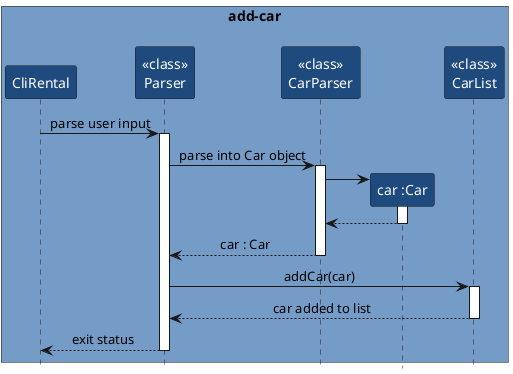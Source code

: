 @startuml
'https://plantuml.com/sequence-diagram

!define ADD_CAR_COLOR #759bc7

hide footbox
skinparam sequenceMessageAlign center
skinparam sequence {
ParticipantBackgroundColor #1e4a7d
ParticipantFontColor white
}

box <font size=14>add-car\n ADD_CAR_COLOR
participant "CliRental" as CliRental
participant "<<class>>\nParser" as Parser
participant "<<class>>\nCarParser" as CarParser
participant "car :Car" as Car
participant "<<class>>\nCarList" as CarList
end box

CliRental -> Parser ++ : parse user input
Parser -> CarParser ++ : parse into Car object

create Car
CarParser -> Car ++
Car --> CarParser --
CarParser --> Parser --: car : Car

Parser -> CarList ++ : addCar(car)
CarList --> Parser --: car added to list
Parser --> CliRental --: exit status

@enduml